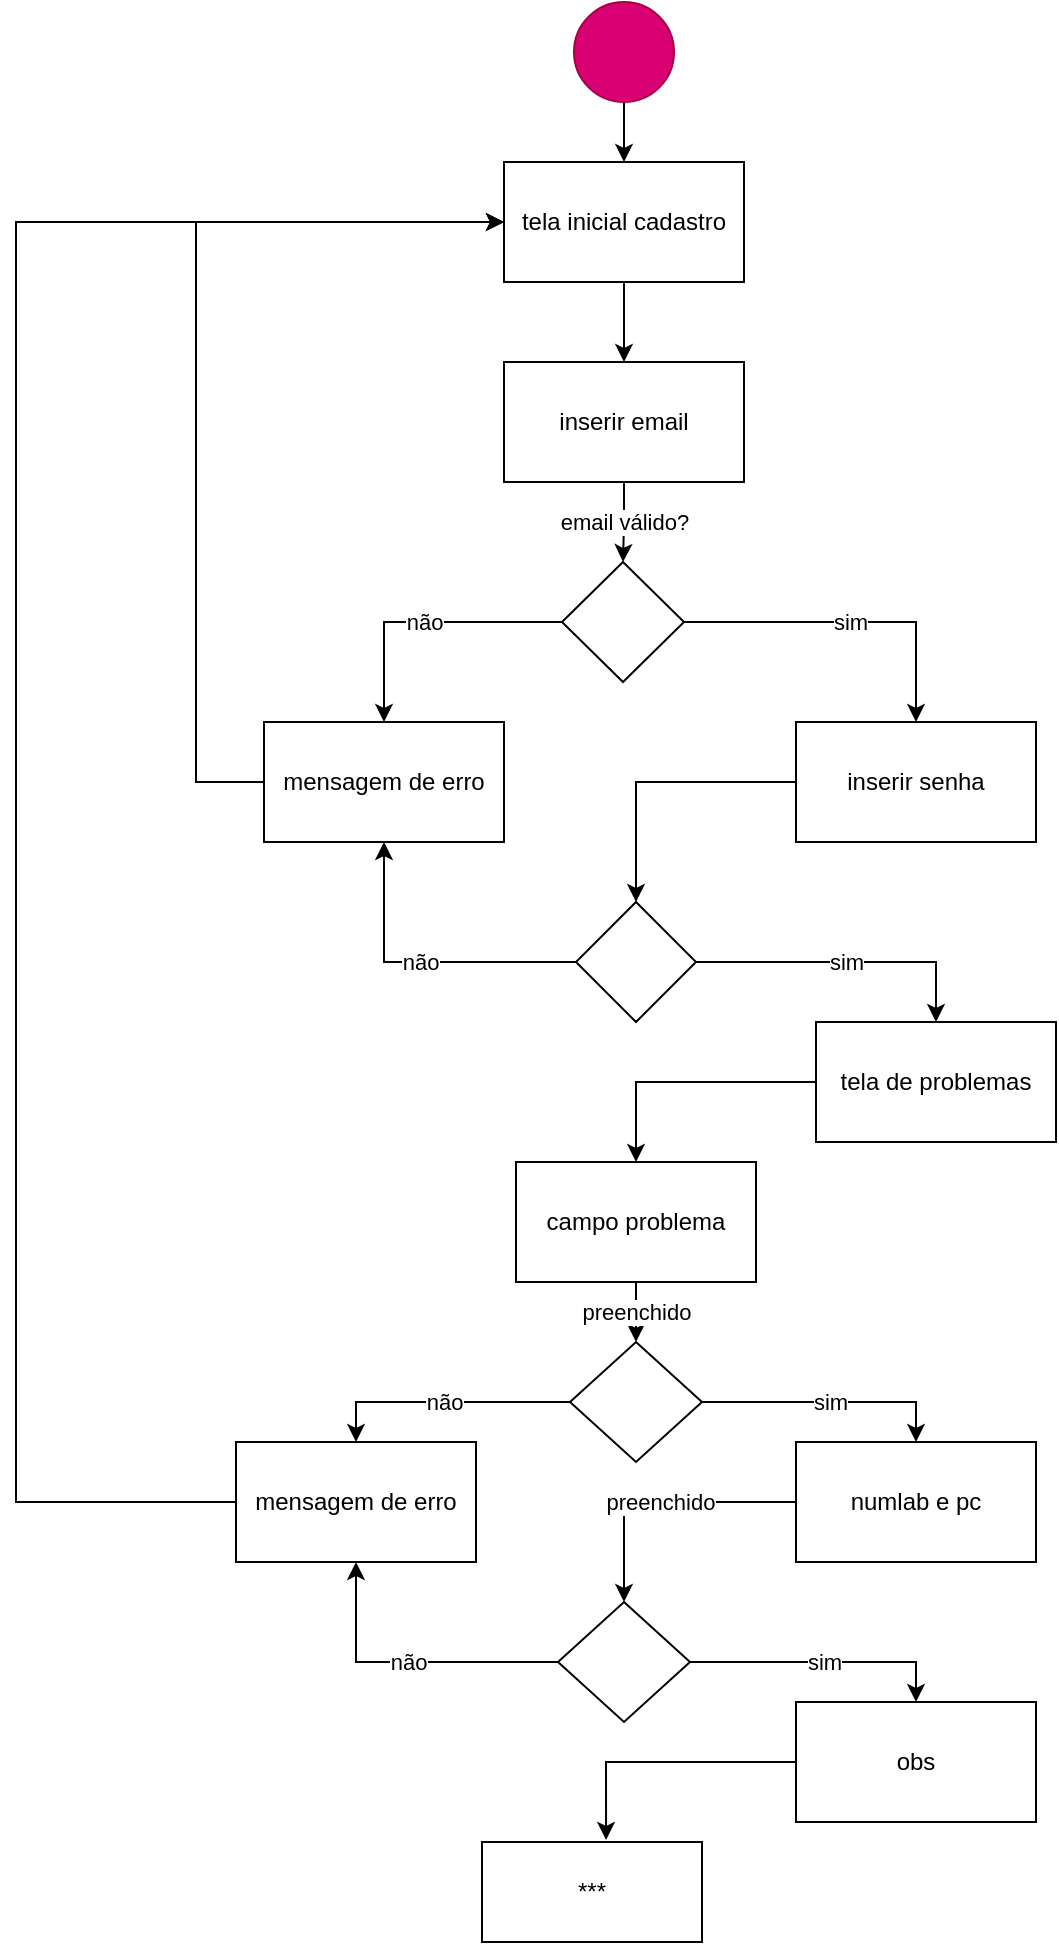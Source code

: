 <mxfile version="24.3.0" type="device">
  <diagram name="Página-1" id="8n8IsKH4eI0FIfOJGMiw">
    <mxGraphModel dx="1114" dy="600" grid="1" gridSize="10" guides="1" tooltips="1" connect="1" arrows="1" fold="1" page="1" pageScale="1" pageWidth="827" pageHeight="1169" math="0" shadow="0">
      <root>
        <mxCell id="0" />
        <mxCell id="1" parent="0" />
        <mxCell id="cMItMVhZmOPaR7eOhh5o-3" style="edgeStyle=orthogonalEdgeStyle;rounded=0;orthogonalLoop=1;jettySize=auto;html=1;" edge="1" parent="1" source="cMItMVhZmOPaR7eOhh5o-1" target="cMItMVhZmOPaR7eOhh5o-2">
          <mxGeometry relative="1" as="geometry" />
        </mxCell>
        <mxCell id="cMItMVhZmOPaR7eOhh5o-1" value="" style="ellipse;whiteSpace=wrap;html=1;aspect=fixed;fillColor=#d80073;strokeColor=#A50040;fontColor=#ffffff;" vertex="1" parent="1">
          <mxGeometry x="389" y="40" width="50" height="50" as="geometry" />
        </mxCell>
        <mxCell id="cMItMVhZmOPaR7eOhh5o-8" style="edgeStyle=orthogonalEdgeStyle;rounded=0;orthogonalLoop=1;jettySize=auto;html=1;" edge="1" parent="1" source="cMItMVhZmOPaR7eOhh5o-2" target="cMItMVhZmOPaR7eOhh5o-7">
          <mxGeometry relative="1" as="geometry" />
        </mxCell>
        <mxCell id="cMItMVhZmOPaR7eOhh5o-2" value="tela inicial cadastro" style="rounded=0;whiteSpace=wrap;html=1;" vertex="1" parent="1">
          <mxGeometry x="354" y="120" width="120" height="60" as="geometry" />
        </mxCell>
        <mxCell id="cMItMVhZmOPaR7eOhh5o-12" value="email válido?" style="edgeStyle=orthogonalEdgeStyle;rounded=0;orthogonalLoop=1;jettySize=auto;html=1;" edge="1" parent="1" source="cMItMVhZmOPaR7eOhh5o-7" target="cMItMVhZmOPaR7eOhh5o-9">
          <mxGeometry relative="1" as="geometry" />
        </mxCell>
        <mxCell id="cMItMVhZmOPaR7eOhh5o-7" value="inserir email" style="rounded=0;whiteSpace=wrap;html=1;" vertex="1" parent="1">
          <mxGeometry x="354" y="220" width="120" height="60" as="geometry" />
        </mxCell>
        <mxCell id="cMItMVhZmOPaR7eOhh5o-13" value="sim" style="edgeStyle=orthogonalEdgeStyle;rounded=0;orthogonalLoop=1;jettySize=auto;html=1;" edge="1" parent="1" source="cMItMVhZmOPaR7eOhh5o-9" target="cMItMVhZmOPaR7eOhh5o-11">
          <mxGeometry relative="1" as="geometry" />
        </mxCell>
        <mxCell id="cMItMVhZmOPaR7eOhh5o-14" value="não" style="edgeStyle=orthogonalEdgeStyle;rounded=0;orthogonalLoop=1;jettySize=auto;html=1;" edge="1" parent="1" source="cMItMVhZmOPaR7eOhh5o-9" target="cMItMVhZmOPaR7eOhh5o-10">
          <mxGeometry relative="1" as="geometry" />
        </mxCell>
        <mxCell id="cMItMVhZmOPaR7eOhh5o-9" value="" style="rhombus;whiteSpace=wrap;html=1;" vertex="1" parent="1">
          <mxGeometry x="383" y="320" width="61" height="60" as="geometry" />
        </mxCell>
        <mxCell id="cMItMVhZmOPaR7eOhh5o-16" style="edgeStyle=orthogonalEdgeStyle;rounded=0;orthogonalLoop=1;jettySize=auto;html=1;entryX=0;entryY=0.5;entryDx=0;entryDy=0;" edge="1" parent="1" source="cMItMVhZmOPaR7eOhh5o-10" target="cMItMVhZmOPaR7eOhh5o-2">
          <mxGeometry relative="1" as="geometry">
            <Array as="points">
              <mxPoint x="200" y="430" />
              <mxPoint x="200" y="150" />
            </Array>
          </mxGeometry>
        </mxCell>
        <mxCell id="cMItMVhZmOPaR7eOhh5o-10" value="mensagem de erro" style="rounded=0;whiteSpace=wrap;html=1;" vertex="1" parent="1">
          <mxGeometry x="234" y="400" width="120" height="60" as="geometry" />
        </mxCell>
        <mxCell id="cMItMVhZmOPaR7eOhh5o-27" style="edgeStyle=orthogonalEdgeStyle;rounded=0;orthogonalLoop=1;jettySize=auto;html=1;entryX=0.5;entryY=0;entryDx=0;entryDy=0;" edge="1" parent="1" source="cMItMVhZmOPaR7eOhh5o-11" target="cMItMVhZmOPaR7eOhh5o-22">
          <mxGeometry relative="1" as="geometry" />
        </mxCell>
        <mxCell id="cMItMVhZmOPaR7eOhh5o-11" value="inserir senha" style="rounded=0;whiteSpace=wrap;html=1;" vertex="1" parent="1">
          <mxGeometry x="500" y="400" width="120" height="60" as="geometry" />
        </mxCell>
        <mxCell id="cMItMVhZmOPaR7eOhh5o-25" value="sim" style="edgeStyle=orthogonalEdgeStyle;rounded=0;orthogonalLoop=1;jettySize=auto;html=1;exitX=1;exitY=0.5;exitDx=0;exitDy=0;entryX=0.5;entryY=1;entryDx=0;entryDy=0;" edge="1" parent="1" source="cMItMVhZmOPaR7eOhh5o-22" target="cMItMVhZmOPaR7eOhh5o-29">
          <mxGeometry relative="1" as="geometry">
            <mxPoint x="560" y="550" as="targetPoint" />
            <Array as="points">
              <mxPoint x="570" y="520" />
            </Array>
          </mxGeometry>
        </mxCell>
        <mxCell id="cMItMVhZmOPaR7eOhh5o-26" value="não" style="edgeStyle=orthogonalEdgeStyle;rounded=0;orthogonalLoop=1;jettySize=auto;html=1;entryX=0.5;entryY=1;entryDx=0;entryDy=0;" edge="1" parent="1" source="cMItMVhZmOPaR7eOhh5o-22" target="cMItMVhZmOPaR7eOhh5o-10">
          <mxGeometry relative="1" as="geometry" />
        </mxCell>
        <mxCell id="cMItMVhZmOPaR7eOhh5o-22" value="" style="rhombus;whiteSpace=wrap;html=1;" vertex="1" parent="1">
          <mxGeometry x="390" y="490" width="60" height="60" as="geometry" />
        </mxCell>
        <mxCell id="cMItMVhZmOPaR7eOhh5o-35" style="edgeStyle=orthogonalEdgeStyle;rounded=0;orthogonalLoop=1;jettySize=auto;html=1;entryX=0.5;entryY=0;entryDx=0;entryDy=0;" edge="1" parent="1" source="cMItMVhZmOPaR7eOhh5o-29" target="cMItMVhZmOPaR7eOhh5o-31">
          <mxGeometry relative="1" as="geometry" />
        </mxCell>
        <mxCell id="cMItMVhZmOPaR7eOhh5o-29" value="tela de problemas" style="rounded=0;whiteSpace=wrap;html=1;direction=west;" vertex="1" parent="1">
          <mxGeometry x="510" y="550" width="120" height="60" as="geometry" />
        </mxCell>
        <mxCell id="cMItMVhZmOPaR7eOhh5o-37" value="preenchido" style="edgeStyle=orthogonalEdgeStyle;rounded=0;orthogonalLoop=1;jettySize=auto;html=1;" edge="1" parent="1" source="cMItMVhZmOPaR7eOhh5o-31" target="cMItMVhZmOPaR7eOhh5o-36">
          <mxGeometry relative="1" as="geometry" />
        </mxCell>
        <mxCell id="cMItMVhZmOPaR7eOhh5o-31" value="campo problema" style="rounded=0;whiteSpace=wrap;html=1;" vertex="1" parent="1">
          <mxGeometry x="360" y="620" width="120" height="60" as="geometry" />
        </mxCell>
        <mxCell id="cMItMVhZmOPaR7eOhh5o-34" value="***" style="rounded=0;whiteSpace=wrap;html=1;" vertex="1" parent="1">
          <mxGeometry x="343" y="960" width="110" height="50" as="geometry" />
        </mxCell>
        <mxCell id="cMItMVhZmOPaR7eOhh5o-40" value="sim" style="edgeStyle=orthogonalEdgeStyle;rounded=0;orthogonalLoop=1;jettySize=auto;html=1;entryX=0.5;entryY=0;entryDx=0;entryDy=0;" edge="1" parent="1" source="cMItMVhZmOPaR7eOhh5o-36" target="cMItMVhZmOPaR7eOhh5o-39">
          <mxGeometry relative="1" as="geometry" />
        </mxCell>
        <mxCell id="cMItMVhZmOPaR7eOhh5o-41" value="não" style="edgeStyle=orthogonalEdgeStyle;rounded=0;orthogonalLoop=1;jettySize=auto;html=1;entryX=0.5;entryY=0;entryDx=0;entryDy=0;" edge="1" parent="1" source="cMItMVhZmOPaR7eOhh5o-36" target="cMItMVhZmOPaR7eOhh5o-38">
          <mxGeometry relative="1" as="geometry" />
        </mxCell>
        <mxCell id="cMItMVhZmOPaR7eOhh5o-36" value="" style="rhombus;whiteSpace=wrap;html=1;rounded=0;" vertex="1" parent="1">
          <mxGeometry x="387" y="710" width="66" height="60" as="geometry" />
        </mxCell>
        <mxCell id="cMItMVhZmOPaR7eOhh5o-42" style="edgeStyle=orthogonalEdgeStyle;rounded=0;orthogonalLoop=1;jettySize=auto;html=1;entryX=0;entryY=0.5;entryDx=0;entryDy=0;" edge="1" parent="1" source="cMItMVhZmOPaR7eOhh5o-38" target="cMItMVhZmOPaR7eOhh5o-2">
          <mxGeometry relative="1" as="geometry">
            <Array as="points">
              <mxPoint x="110" y="790" />
              <mxPoint x="110" y="150" />
            </Array>
          </mxGeometry>
        </mxCell>
        <mxCell id="cMItMVhZmOPaR7eOhh5o-38" value="mensagem de erro" style="rounded=0;whiteSpace=wrap;html=1;" vertex="1" parent="1">
          <mxGeometry x="220" y="760" width="120" height="60" as="geometry" />
        </mxCell>
        <mxCell id="cMItMVhZmOPaR7eOhh5o-48" value="preenchido" style="edgeStyle=orthogonalEdgeStyle;rounded=0;orthogonalLoop=1;jettySize=auto;html=1;entryX=0.5;entryY=0;entryDx=0;entryDy=0;" edge="1" parent="1" source="cMItMVhZmOPaR7eOhh5o-39" target="cMItMVhZmOPaR7eOhh5o-45">
          <mxGeometry relative="1" as="geometry" />
        </mxCell>
        <mxCell id="cMItMVhZmOPaR7eOhh5o-39" value="numlab e pc" style="rounded=0;whiteSpace=wrap;html=1;" vertex="1" parent="1">
          <mxGeometry x="500" y="760" width="120" height="60" as="geometry" />
        </mxCell>
        <mxCell id="cMItMVhZmOPaR7eOhh5o-43" value="sim" style="edgeStyle=orthogonalEdgeStyle;rounded=0;orthogonalLoop=1;jettySize=auto;html=1;entryX=0.5;entryY=0;entryDx=0;entryDy=0;" edge="1" parent="1" source="cMItMVhZmOPaR7eOhh5o-45" target="cMItMVhZmOPaR7eOhh5o-47">
          <mxGeometry relative="1" as="geometry" />
        </mxCell>
        <mxCell id="cMItMVhZmOPaR7eOhh5o-44" value="não" style="edgeStyle=orthogonalEdgeStyle;rounded=0;orthogonalLoop=1;jettySize=auto;html=1;" edge="1" parent="1" source="cMItMVhZmOPaR7eOhh5o-45" target="cMItMVhZmOPaR7eOhh5o-38">
          <mxGeometry relative="1" as="geometry">
            <mxPoint x="274" y="890" as="targetPoint" />
            <Array as="points">
              <mxPoint x="280" y="870" />
            </Array>
          </mxGeometry>
        </mxCell>
        <mxCell id="cMItMVhZmOPaR7eOhh5o-45" value="" style="rhombus;whiteSpace=wrap;html=1;rounded=0;" vertex="1" parent="1">
          <mxGeometry x="381" y="840" width="66" height="60" as="geometry" />
        </mxCell>
        <mxCell id="cMItMVhZmOPaR7eOhh5o-47" value="obs" style="rounded=0;whiteSpace=wrap;html=1;" vertex="1" parent="1">
          <mxGeometry x="500" y="890" width="120" height="60" as="geometry" />
        </mxCell>
        <mxCell id="cMItMVhZmOPaR7eOhh5o-49" style="edgeStyle=orthogonalEdgeStyle;rounded=0;orthogonalLoop=1;jettySize=auto;html=1;entryX=0.564;entryY=-0.02;entryDx=0;entryDy=0;entryPerimeter=0;" edge="1" parent="1" source="cMItMVhZmOPaR7eOhh5o-47" target="cMItMVhZmOPaR7eOhh5o-34">
          <mxGeometry relative="1" as="geometry" />
        </mxCell>
      </root>
    </mxGraphModel>
  </diagram>
</mxfile>
